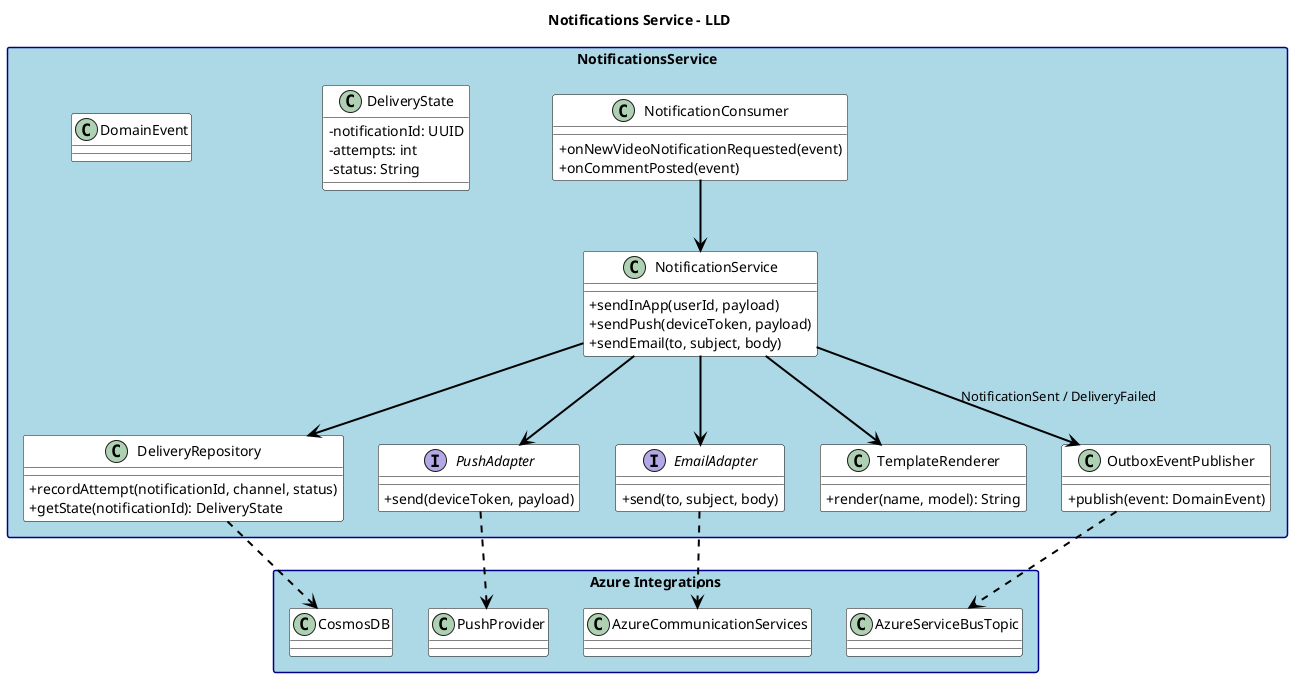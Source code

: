 @startuml
title Notifications Service - LLD

skinparam shadowing false
skinparam packageStyle rectangle
skinparam classAttributeIconSize 0
skinparam fontName "Helvetica"
skinparam titleFontName "Helvetica"
skinparam legendFontName "Helvetica"
skinparam noteFontName "Helvetica"
skinparam backgroundColor white
skinparam packageBackgroundColor lightblue
skinparam packageBorderColor darkblue
skinparam classBackgroundColor white
skinparam classBorderColor black
skinparam interfaceBackgroundColor lightgreen
skinparam interfaceBorderColor black
skinparam enumBackgroundColor lightyellow
skinparam enumBorderColor black
skinparam arrowColor black
skinparam arrowThickness 2


package "NotificationsService" {
class NotificationConsumer {
+onNewVideoNotificationRequested(event)
+onCommentPosted(event)
}

class NotificationService {
+sendInApp(userId, payload)
+sendPush(deviceToken, payload)
+sendEmail(to, subject, body)
}

class DeliveryRepository {
+recordAttempt(notificationId, channel, status)
+getState(notificationId): DeliveryState
}

class DeliveryState {
-notificationId: UUID
-attempts: int
-status: String
}

interface PushAdapter {
+send(deviceToken, payload)
}

interface EmailAdapter {
+send(to, subject, body)
}
class TemplateRenderer {
+render(name, model): String
}
class OutboxEventPublisher {
+publish(event: DomainEvent)
}
class DomainEvent {}
}

package "Azure Integrations" {
class CosmosDB
class AzureCommunicationServices
class PushProvider
class AzureServiceBusTopic
}

NotificationConsumer --> NotificationService
NotificationService --> DeliveryRepository
NotificationService --> PushAdapter
NotificationService --> EmailAdapter
NotificationService --> TemplateRenderer
DeliveryRepository ..> CosmosDB
EmailAdapter ..> AzureCommunicationServices
PushAdapter ..> PushProvider
NotificationService --> OutboxEventPublisher : "NotificationSent / DeliveryFailed"
OutboxEventPublisher ..> AzureServiceBusTopic

@enduml
